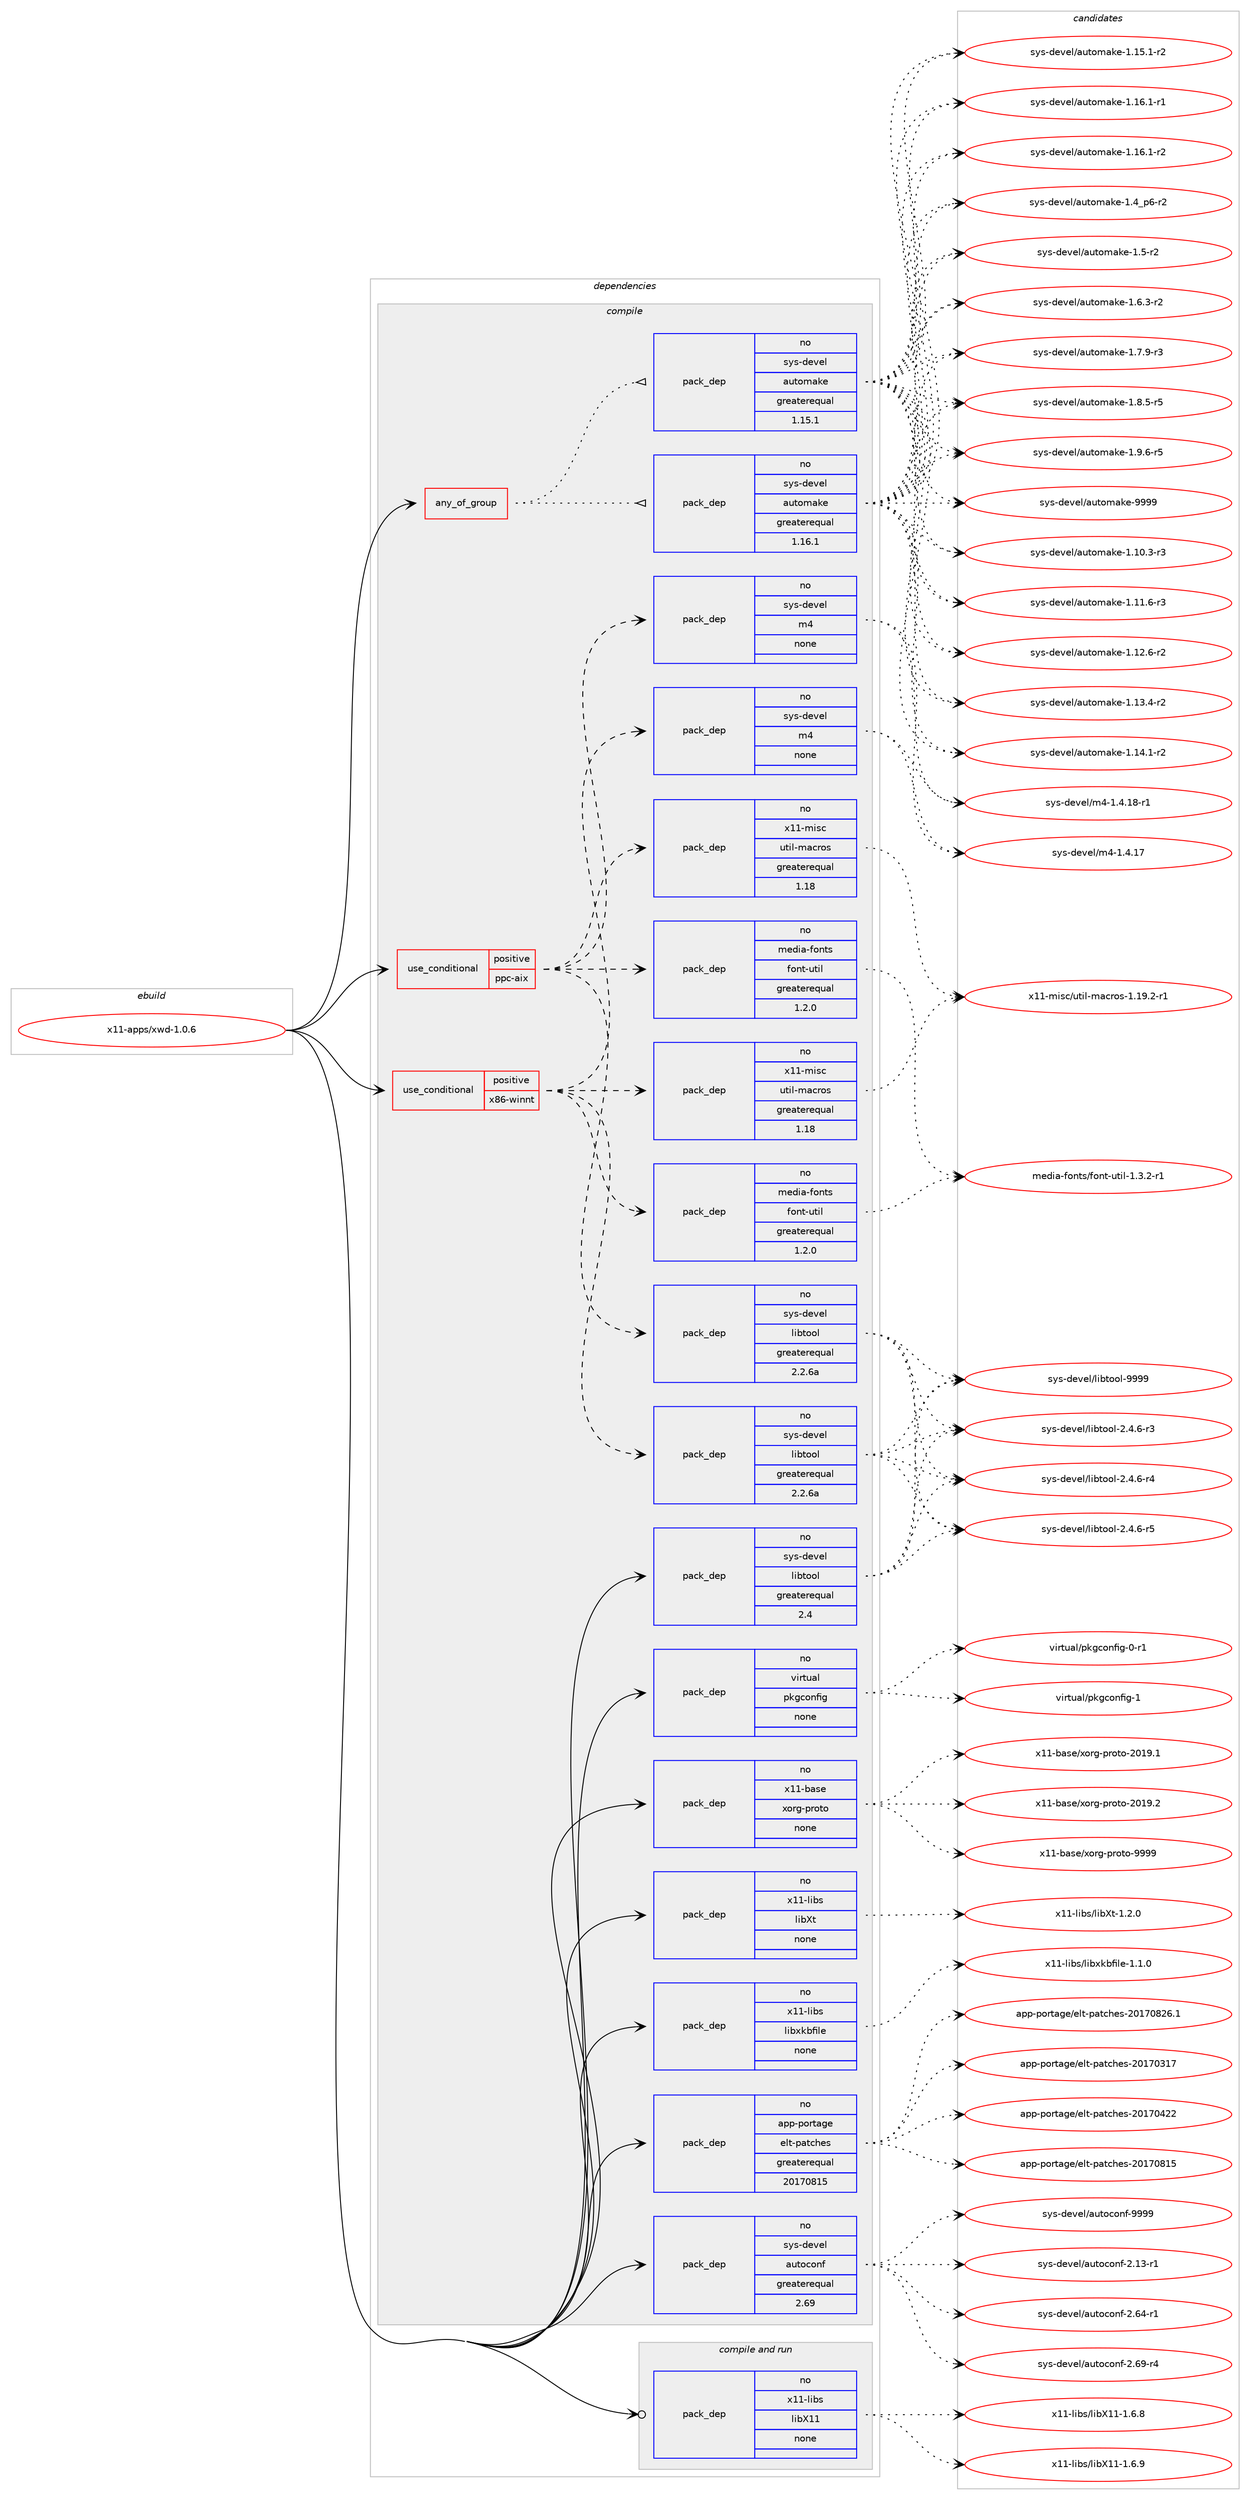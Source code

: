 digraph prolog {

# *************
# Graph options
# *************

newrank=true;
concentrate=true;
compound=true;
graph [rankdir=LR,fontname=Helvetica,fontsize=10,ranksep=1.5];#, ranksep=2.5, nodesep=0.2];
edge  [arrowhead=vee];
node  [fontname=Helvetica,fontsize=10];

# **********
# The ebuild
# **********

subgraph cluster_leftcol {
color=gray;
rank=same;
label=<<i>ebuild</i>>;
id [label="x11-apps/xwd-1.0.6", color=red, width=4, href="../x11-apps/xwd-1.0.6.svg"];
}

# ****************
# The dependencies
# ****************

subgraph cluster_midcol {
color=gray;
label=<<i>dependencies</i>>;
subgraph cluster_compile {
fillcolor="#eeeeee";
style=filled;
label=<<i>compile</i>>;
subgraph any15910 {
dependency913502 [label=<<TABLE BORDER="0" CELLBORDER="1" CELLSPACING="0" CELLPADDING="4"><TR><TD CELLPADDING="10">any_of_group</TD></TR></TABLE>>, shape=none, color=red];subgraph pack678052 {
dependency913503 [label=<<TABLE BORDER="0" CELLBORDER="1" CELLSPACING="0" CELLPADDING="4" WIDTH="220"><TR><TD ROWSPAN="6" CELLPADDING="30">pack_dep</TD></TR><TR><TD WIDTH="110">no</TD></TR><TR><TD>sys-devel</TD></TR><TR><TD>automake</TD></TR><TR><TD>greaterequal</TD></TR><TR><TD>1.16.1</TD></TR></TABLE>>, shape=none, color=blue];
}
dependency913502:e -> dependency913503:w [weight=20,style="dotted",arrowhead="oinv"];
subgraph pack678053 {
dependency913504 [label=<<TABLE BORDER="0" CELLBORDER="1" CELLSPACING="0" CELLPADDING="4" WIDTH="220"><TR><TD ROWSPAN="6" CELLPADDING="30">pack_dep</TD></TR><TR><TD WIDTH="110">no</TD></TR><TR><TD>sys-devel</TD></TR><TR><TD>automake</TD></TR><TR><TD>greaterequal</TD></TR><TR><TD>1.15.1</TD></TR></TABLE>>, shape=none, color=blue];
}
dependency913502:e -> dependency913504:w [weight=20,style="dotted",arrowhead="oinv"];
}
id:e -> dependency913502:w [weight=20,style="solid",arrowhead="vee"];
subgraph cond218953 {
dependency913505 [label=<<TABLE BORDER="0" CELLBORDER="1" CELLSPACING="0" CELLPADDING="4"><TR><TD ROWSPAN="3" CELLPADDING="10">use_conditional</TD></TR><TR><TD>positive</TD></TR><TR><TD>ppc-aix</TD></TR></TABLE>>, shape=none, color=red];
subgraph pack678054 {
dependency913506 [label=<<TABLE BORDER="0" CELLBORDER="1" CELLSPACING="0" CELLPADDING="4" WIDTH="220"><TR><TD ROWSPAN="6" CELLPADDING="30">pack_dep</TD></TR><TR><TD WIDTH="110">no</TD></TR><TR><TD>sys-devel</TD></TR><TR><TD>libtool</TD></TR><TR><TD>greaterequal</TD></TR><TR><TD>2.2.6a</TD></TR></TABLE>>, shape=none, color=blue];
}
dependency913505:e -> dependency913506:w [weight=20,style="dashed",arrowhead="vee"];
subgraph pack678055 {
dependency913507 [label=<<TABLE BORDER="0" CELLBORDER="1" CELLSPACING="0" CELLPADDING="4" WIDTH="220"><TR><TD ROWSPAN="6" CELLPADDING="30">pack_dep</TD></TR><TR><TD WIDTH="110">no</TD></TR><TR><TD>sys-devel</TD></TR><TR><TD>m4</TD></TR><TR><TD>none</TD></TR><TR><TD></TD></TR></TABLE>>, shape=none, color=blue];
}
dependency913505:e -> dependency913507:w [weight=20,style="dashed",arrowhead="vee"];
subgraph pack678056 {
dependency913508 [label=<<TABLE BORDER="0" CELLBORDER="1" CELLSPACING="0" CELLPADDING="4" WIDTH="220"><TR><TD ROWSPAN="6" CELLPADDING="30">pack_dep</TD></TR><TR><TD WIDTH="110">no</TD></TR><TR><TD>x11-misc</TD></TR><TR><TD>util-macros</TD></TR><TR><TD>greaterequal</TD></TR><TR><TD>1.18</TD></TR></TABLE>>, shape=none, color=blue];
}
dependency913505:e -> dependency913508:w [weight=20,style="dashed",arrowhead="vee"];
subgraph pack678057 {
dependency913509 [label=<<TABLE BORDER="0" CELLBORDER="1" CELLSPACING="0" CELLPADDING="4" WIDTH="220"><TR><TD ROWSPAN="6" CELLPADDING="30">pack_dep</TD></TR><TR><TD WIDTH="110">no</TD></TR><TR><TD>media-fonts</TD></TR><TR><TD>font-util</TD></TR><TR><TD>greaterequal</TD></TR><TR><TD>1.2.0</TD></TR></TABLE>>, shape=none, color=blue];
}
dependency913505:e -> dependency913509:w [weight=20,style="dashed",arrowhead="vee"];
}
id:e -> dependency913505:w [weight=20,style="solid",arrowhead="vee"];
subgraph cond218954 {
dependency913510 [label=<<TABLE BORDER="0" CELLBORDER="1" CELLSPACING="0" CELLPADDING="4"><TR><TD ROWSPAN="3" CELLPADDING="10">use_conditional</TD></TR><TR><TD>positive</TD></TR><TR><TD>x86-winnt</TD></TR></TABLE>>, shape=none, color=red];
subgraph pack678058 {
dependency913511 [label=<<TABLE BORDER="0" CELLBORDER="1" CELLSPACING="0" CELLPADDING="4" WIDTH="220"><TR><TD ROWSPAN="6" CELLPADDING="30">pack_dep</TD></TR><TR><TD WIDTH="110">no</TD></TR><TR><TD>sys-devel</TD></TR><TR><TD>libtool</TD></TR><TR><TD>greaterequal</TD></TR><TR><TD>2.2.6a</TD></TR></TABLE>>, shape=none, color=blue];
}
dependency913510:e -> dependency913511:w [weight=20,style="dashed",arrowhead="vee"];
subgraph pack678059 {
dependency913512 [label=<<TABLE BORDER="0" CELLBORDER="1" CELLSPACING="0" CELLPADDING="4" WIDTH="220"><TR><TD ROWSPAN="6" CELLPADDING="30">pack_dep</TD></TR><TR><TD WIDTH="110">no</TD></TR><TR><TD>sys-devel</TD></TR><TR><TD>m4</TD></TR><TR><TD>none</TD></TR><TR><TD></TD></TR></TABLE>>, shape=none, color=blue];
}
dependency913510:e -> dependency913512:w [weight=20,style="dashed",arrowhead="vee"];
subgraph pack678060 {
dependency913513 [label=<<TABLE BORDER="0" CELLBORDER="1" CELLSPACING="0" CELLPADDING="4" WIDTH="220"><TR><TD ROWSPAN="6" CELLPADDING="30">pack_dep</TD></TR><TR><TD WIDTH="110">no</TD></TR><TR><TD>x11-misc</TD></TR><TR><TD>util-macros</TD></TR><TR><TD>greaterequal</TD></TR><TR><TD>1.18</TD></TR></TABLE>>, shape=none, color=blue];
}
dependency913510:e -> dependency913513:w [weight=20,style="dashed",arrowhead="vee"];
subgraph pack678061 {
dependency913514 [label=<<TABLE BORDER="0" CELLBORDER="1" CELLSPACING="0" CELLPADDING="4" WIDTH="220"><TR><TD ROWSPAN="6" CELLPADDING="30">pack_dep</TD></TR><TR><TD WIDTH="110">no</TD></TR><TR><TD>media-fonts</TD></TR><TR><TD>font-util</TD></TR><TR><TD>greaterequal</TD></TR><TR><TD>1.2.0</TD></TR></TABLE>>, shape=none, color=blue];
}
dependency913510:e -> dependency913514:w [weight=20,style="dashed",arrowhead="vee"];
}
id:e -> dependency913510:w [weight=20,style="solid",arrowhead="vee"];
subgraph pack678062 {
dependency913515 [label=<<TABLE BORDER="0" CELLBORDER="1" CELLSPACING="0" CELLPADDING="4" WIDTH="220"><TR><TD ROWSPAN="6" CELLPADDING="30">pack_dep</TD></TR><TR><TD WIDTH="110">no</TD></TR><TR><TD>app-portage</TD></TR><TR><TD>elt-patches</TD></TR><TR><TD>greaterequal</TD></TR><TR><TD>20170815</TD></TR></TABLE>>, shape=none, color=blue];
}
id:e -> dependency913515:w [weight=20,style="solid",arrowhead="vee"];
subgraph pack678063 {
dependency913516 [label=<<TABLE BORDER="0" CELLBORDER="1" CELLSPACING="0" CELLPADDING="4" WIDTH="220"><TR><TD ROWSPAN="6" CELLPADDING="30">pack_dep</TD></TR><TR><TD WIDTH="110">no</TD></TR><TR><TD>sys-devel</TD></TR><TR><TD>autoconf</TD></TR><TR><TD>greaterequal</TD></TR><TR><TD>2.69</TD></TR></TABLE>>, shape=none, color=blue];
}
id:e -> dependency913516:w [weight=20,style="solid",arrowhead="vee"];
subgraph pack678064 {
dependency913517 [label=<<TABLE BORDER="0" CELLBORDER="1" CELLSPACING="0" CELLPADDING="4" WIDTH="220"><TR><TD ROWSPAN="6" CELLPADDING="30">pack_dep</TD></TR><TR><TD WIDTH="110">no</TD></TR><TR><TD>sys-devel</TD></TR><TR><TD>libtool</TD></TR><TR><TD>greaterequal</TD></TR><TR><TD>2.4</TD></TR></TABLE>>, shape=none, color=blue];
}
id:e -> dependency913517:w [weight=20,style="solid",arrowhead="vee"];
subgraph pack678065 {
dependency913518 [label=<<TABLE BORDER="0" CELLBORDER="1" CELLSPACING="0" CELLPADDING="4" WIDTH="220"><TR><TD ROWSPAN="6" CELLPADDING="30">pack_dep</TD></TR><TR><TD WIDTH="110">no</TD></TR><TR><TD>virtual</TD></TR><TR><TD>pkgconfig</TD></TR><TR><TD>none</TD></TR><TR><TD></TD></TR></TABLE>>, shape=none, color=blue];
}
id:e -> dependency913518:w [weight=20,style="solid",arrowhead="vee"];
subgraph pack678066 {
dependency913519 [label=<<TABLE BORDER="0" CELLBORDER="1" CELLSPACING="0" CELLPADDING="4" WIDTH="220"><TR><TD ROWSPAN="6" CELLPADDING="30">pack_dep</TD></TR><TR><TD WIDTH="110">no</TD></TR><TR><TD>x11-base</TD></TR><TR><TD>xorg-proto</TD></TR><TR><TD>none</TD></TR><TR><TD></TD></TR></TABLE>>, shape=none, color=blue];
}
id:e -> dependency913519:w [weight=20,style="solid",arrowhead="vee"];
subgraph pack678067 {
dependency913520 [label=<<TABLE BORDER="0" CELLBORDER="1" CELLSPACING="0" CELLPADDING="4" WIDTH="220"><TR><TD ROWSPAN="6" CELLPADDING="30">pack_dep</TD></TR><TR><TD WIDTH="110">no</TD></TR><TR><TD>x11-libs</TD></TR><TR><TD>libXt</TD></TR><TR><TD>none</TD></TR><TR><TD></TD></TR></TABLE>>, shape=none, color=blue];
}
id:e -> dependency913520:w [weight=20,style="solid",arrowhead="vee"];
subgraph pack678068 {
dependency913521 [label=<<TABLE BORDER="0" CELLBORDER="1" CELLSPACING="0" CELLPADDING="4" WIDTH="220"><TR><TD ROWSPAN="6" CELLPADDING="30">pack_dep</TD></TR><TR><TD WIDTH="110">no</TD></TR><TR><TD>x11-libs</TD></TR><TR><TD>libxkbfile</TD></TR><TR><TD>none</TD></TR><TR><TD></TD></TR></TABLE>>, shape=none, color=blue];
}
id:e -> dependency913521:w [weight=20,style="solid",arrowhead="vee"];
}
subgraph cluster_compileandrun {
fillcolor="#eeeeee";
style=filled;
label=<<i>compile and run</i>>;
subgraph pack678069 {
dependency913522 [label=<<TABLE BORDER="0" CELLBORDER="1" CELLSPACING="0" CELLPADDING="4" WIDTH="220"><TR><TD ROWSPAN="6" CELLPADDING="30">pack_dep</TD></TR><TR><TD WIDTH="110">no</TD></TR><TR><TD>x11-libs</TD></TR><TR><TD>libX11</TD></TR><TR><TD>none</TD></TR><TR><TD></TD></TR></TABLE>>, shape=none, color=blue];
}
id:e -> dependency913522:w [weight=20,style="solid",arrowhead="odotvee"];
}
subgraph cluster_run {
fillcolor="#eeeeee";
style=filled;
label=<<i>run</i>>;
}
}

# **************
# The candidates
# **************

subgraph cluster_choices {
rank=same;
color=gray;
label=<<i>candidates</i>>;

subgraph choice678052 {
color=black;
nodesep=1;
choice11512111545100101118101108479711711611110997107101454946494846514511451 [label="sys-devel/automake-1.10.3-r3", color=red, width=4,href="../sys-devel/automake-1.10.3-r3.svg"];
choice11512111545100101118101108479711711611110997107101454946494946544511451 [label="sys-devel/automake-1.11.6-r3", color=red, width=4,href="../sys-devel/automake-1.11.6-r3.svg"];
choice11512111545100101118101108479711711611110997107101454946495046544511450 [label="sys-devel/automake-1.12.6-r2", color=red, width=4,href="../sys-devel/automake-1.12.6-r2.svg"];
choice11512111545100101118101108479711711611110997107101454946495146524511450 [label="sys-devel/automake-1.13.4-r2", color=red, width=4,href="../sys-devel/automake-1.13.4-r2.svg"];
choice11512111545100101118101108479711711611110997107101454946495246494511450 [label="sys-devel/automake-1.14.1-r2", color=red, width=4,href="../sys-devel/automake-1.14.1-r2.svg"];
choice11512111545100101118101108479711711611110997107101454946495346494511450 [label="sys-devel/automake-1.15.1-r2", color=red, width=4,href="../sys-devel/automake-1.15.1-r2.svg"];
choice11512111545100101118101108479711711611110997107101454946495446494511449 [label="sys-devel/automake-1.16.1-r1", color=red, width=4,href="../sys-devel/automake-1.16.1-r1.svg"];
choice11512111545100101118101108479711711611110997107101454946495446494511450 [label="sys-devel/automake-1.16.1-r2", color=red, width=4,href="../sys-devel/automake-1.16.1-r2.svg"];
choice115121115451001011181011084797117116111109971071014549465295112544511450 [label="sys-devel/automake-1.4_p6-r2", color=red, width=4,href="../sys-devel/automake-1.4_p6-r2.svg"];
choice11512111545100101118101108479711711611110997107101454946534511450 [label="sys-devel/automake-1.5-r2", color=red, width=4,href="../sys-devel/automake-1.5-r2.svg"];
choice115121115451001011181011084797117116111109971071014549465446514511450 [label="sys-devel/automake-1.6.3-r2", color=red, width=4,href="../sys-devel/automake-1.6.3-r2.svg"];
choice115121115451001011181011084797117116111109971071014549465546574511451 [label="sys-devel/automake-1.7.9-r3", color=red, width=4,href="../sys-devel/automake-1.7.9-r3.svg"];
choice115121115451001011181011084797117116111109971071014549465646534511453 [label="sys-devel/automake-1.8.5-r5", color=red, width=4,href="../sys-devel/automake-1.8.5-r5.svg"];
choice115121115451001011181011084797117116111109971071014549465746544511453 [label="sys-devel/automake-1.9.6-r5", color=red, width=4,href="../sys-devel/automake-1.9.6-r5.svg"];
choice115121115451001011181011084797117116111109971071014557575757 [label="sys-devel/automake-9999", color=red, width=4,href="../sys-devel/automake-9999.svg"];
dependency913503:e -> choice11512111545100101118101108479711711611110997107101454946494846514511451:w [style=dotted,weight="100"];
dependency913503:e -> choice11512111545100101118101108479711711611110997107101454946494946544511451:w [style=dotted,weight="100"];
dependency913503:e -> choice11512111545100101118101108479711711611110997107101454946495046544511450:w [style=dotted,weight="100"];
dependency913503:e -> choice11512111545100101118101108479711711611110997107101454946495146524511450:w [style=dotted,weight="100"];
dependency913503:e -> choice11512111545100101118101108479711711611110997107101454946495246494511450:w [style=dotted,weight="100"];
dependency913503:e -> choice11512111545100101118101108479711711611110997107101454946495346494511450:w [style=dotted,weight="100"];
dependency913503:e -> choice11512111545100101118101108479711711611110997107101454946495446494511449:w [style=dotted,weight="100"];
dependency913503:e -> choice11512111545100101118101108479711711611110997107101454946495446494511450:w [style=dotted,weight="100"];
dependency913503:e -> choice115121115451001011181011084797117116111109971071014549465295112544511450:w [style=dotted,weight="100"];
dependency913503:e -> choice11512111545100101118101108479711711611110997107101454946534511450:w [style=dotted,weight="100"];
dependency913503:e -> choice115121115451001011181011084797117116111109971071014549465446514511450:w [style=dotted,weight="100"];
dependency913503:e -> choice115121115451001011181011084797117116111109971071014549465546574511451:w [style=dotted,weight="100"];
dependency913503:e -> choice115121115451001011181011084797117116111109971071014549465646534511453:w [style=dotted,weight="100"];
dependency913503:e -> choice115121115451001011181011084797117116111109971071014549465746544511453:w [style=dotted,weight="100"];
dependency913503:e -> choice115121115451001011181011084797117116111109971071014557575757:w [style=dotted,weight="100"];
}
subgraph choice678053 {
color=black;
nodesep=1;
choice11512111545100101118101108479711711611110997107101454946494846514511451 [label="sys-devel/automake-1.10.3-r3", color=red, width=4,href="../sys-devel/automake-1.10.3-r3.svg"];
choice11512111545100101118101108479711711611110997107101454946494946544511451 [label="sys-devel/automake-1.11.6-r3", color=red, width=4,href="../sys-devel/automake-1.11.6-r3.svg"];
choice11512111545100101118101108479711711611110997107101454946495046544511450 [label="sys-devel/automake-1.12.6-r2", color=red, width=4,href="../sys-devel/automake-1.12.6-r2.svg"];
choice11512111545100101118101108479711711611110997107101454946495146524511450 [label="sys-devel/automake-1.13.4-r2", color=red, width=4,href="../sys-devel/automake-1.13.4-r2.svg"];
choice11512111545100101118101108479711711611110997107101454946495246494511450 [label="sys-devel/automake-1.14.1-r2", color=red, width=4,href="../sys-devel/automake-1.14.1-r2.svg"];
choice11512111545100101118101108479711711611110997107101454946495346494511450 [label="sys-devel/automake-1.15.1-r2", color=red, width=4,href="../sys-devel/automake-1.15.1-r2.svg"];
choice11512111545100101118101108479711711611110997107101454946495446494511449 [label="sys-devel/automake-1.16.1-r1", color=red, width=4,href="../sys-devel/automake-1.16.1-r1.svg"];
choice11512111545100101118101108479711711611110997107101454946495446494511450 [label="sys-devel/automake-1.16.1-r2", color=red, width=4,href="../sys-devel/automake-1.16.1-r2.svg"];
choice115121115451001011181011084797117116111109971071014549465295112544511450 [label="sys-devel/automake-1.4_p6-r2", color=red, width=4,href="../sys-devel/automake-1.4_p6-r2.svg"];
choice11512111545100101118101108479711711611110997107101454946534511450 [label="sys-devel/automake-1.5-r2", color=red, width=4,href="../sys-devel/automake-1.5-r2.svg"];
choice115121115451001011181011084797117116111109971071014549465446514511450 [label="sys-devel/automake-1.6.3-r2", color=red, width=4,href="../sys-devel/automake-1.6.3-r2.svg"];
choice115121115451001011181011084797117116111109971071014549465546574511451 [label="sys-devel/automake-1.7.9-r3", color=red, width=4,href="../sys-devel/automake-1.7.9-r3.svg"];
choice115121115451001011181011084797117116111109971071014549465646534511453 [label="sys-devel/automake-1.8.5-r5", color=red, width=4,href="../sys-devel/automake-1.8.5-r5.svg"];
choice115121115451001011181011084797117116111109971071014549465746544511453 [label="sys-devel/automake-1.9.6-r5", color=red, width=4,href="../sys-devel/automake-1.9.6-r5.svg"];
choice115121115451001011181011084797117116111109971071014557575757 [label="sys-devel/automake-9999", color=red, width=4,href="../sys-devel/automake-9999.svg"];
dependency913504:e -> choice11512111545100101118101108479711711611110997107101454946494846514511451:w [style=dotted,weight="100"];
dependency913504:e -> choice11512111545100101118101108479711711611110997107101454946494946544511451:w [style=dotted,weight="100"];
dependency913504:e -> choice11512111545100101118101108479711711611110997107101454946495046544511450:w [style=dotted,weight="100"];
dependency913504:e -> choice11512111545100101118101108479711711611110997107101454946495146524511450:w [style=dotted,weight="100"];
dependency913504:e -> choice11512111545100101118101108479711711611110997107101454946495246494511450:w [style=dotted,weight="100"];
dependency913504:e -> choice11512111545100101118101108479711711611110997107101454946495346494511450:w [style=dotted,weight="100"];
dependency913504:e -> choice11512111545100101118101108479711711611110997107101454946495446494511449:w [style=dotted,weight="100"];
dependency913504:e -> choice11512111545100101118101108479711711611110997107101454946495446494511450:w [style=dotted,weight="100"];
dependency913504:e -> choice115121115451001011181011084797117116111109971071014549465295112544511450:w [style=dotted,weight="100"];
dependency913504:e -> choice11512111545100101118101108479711711611110997107101454946534511450:w [style=dotted,weight="100"];
dependency913504:e -> choice115121115451001011181011084797117116111109971071014549465446514511450:w [style=dotted,weight="100"];
dependency913504:e -> choice115121115451001011181011084797117116111109971071014549465546574511451:w [style=dotted,weight="100"];
dependency913504:e -> choice115121115451001011181011084797117116111109971071014549465646534511453:w [style=dotted,weight="100"];
dependency913504:e -> choice115121115451001011181011084797117116111109971071014549465746544511453:w [style=dotted,weight="100"];
dependency913504:e -> choice115121115451001011181011084797117116111109971071014557575757:w [style=dotted,weight="100"];
}
subgraph choice678054 {
color=black;
nodesep=1;
choice1151211154510010111810110847108105981161111111084550465246544511451 [label="sys-devel/libtool-2.4.6-r3", color=red, width=4,href="../sys-devel/libtool-2.4.6-r3.svg"];
choice1151211154510010111810110847108105981161111111084550465246544511452 [label="sys-devel/libtool-2.4.6-r4", color=red, width=4,href="../sys-devel/libtool-2.4.6-r4.svg"];
choice1151211154510010111810110847108105981161111111084550465246544511453 [label="sys-devel/libtool-2.4.6-r5", color=red, width=4,href="../sys-devel/libtool-2.4.6-r5.svg"];
choice1151211154510010111810110847108105981161111111084557575757 [label="sys-devel/libtool-9999", color=red, width=4,href="../sys-devel/libtool-9999.svg"];
dependency913506:e -> choice1151211154510010111810110847108105981161111111084550465246544511451:w [style=dotted,weight="100"];
dependency913506:e -> choice1151211154510010111810110847108105981161111111084550465246544511452:w [style=dotted,weight="100"];
dependency913506:e -> choice1151211154510010111810110847108105981161111111084550465246544511453:w [style=dotted,weight="100"];
dependency913506:e -> choice1151211154510010111810110847108105981161111111084557575757:w [style=dotted,weight="100"];
}
subgraph choice678055 {
color=black;
nodesep=1;
choice11512111545100101118101108471095245494652464955 [label="sys-devel/m4-1.4.17", color=red, width=4,href="../sys-devel/m4-1.4.17.svg"];
choice115121115451001011181011084710952454946524649564511449 [label="sys-devel/m4-1.4.18-r1", color=red, width=4,href="../sys-devel/m4-1.4.18-r1.svg"];
dependency913507:e -> choice11512111545100101118101108471095245494652464955:w [style=dotted,weight="100"];
dependency913507:e -> choice115121115451001011181011084710952454946524649564511449:w [style=dotted,weight="100"];
}
subgraph choice678056 {
color=black;
nodesep=1;
choice1204949451091051159947117116105108451099799114111115454946495746504511449 [label="x11-misc/util-macros-1.19.2-r1", color=red, width=4,href="../x11-misc/util-macros-1.19.2-r1.svg"];
dependency913508:e -> choice1204949451091051159947117116105108451099799114111115454946495746504511449:w [style=dotted,weight="100"];
}
subgraph choice678057 {
color=black;
nodesep=1;
choice109101100105974510211111011611547102111110116451171161051084549465146504511449 [label="media-fonts/font-util-1.3.2-r1", color=red, width=4,href="../media-fonts/font-util-1.3.2-r1.svg"];
dependency913509:e -> choice109101100105974510211111011611547102111110116451171161051084549465146504511449:w [style=dotted,weight="100"];
}
subgraph choice678058 {
color=black;
nodesep=1;
choice1151211154510010111810110847108105981161111111084550465246544511451 [label="sys-devel/libtool-2.4.6-r3", color=red, width=4,href="../sys-devel/libtool-2.4.6-r3.svg"];
choice1151211154510010111810110847108105981161111111084550465246544511452 [label="sys-devel/libtool-2.4.6-r4", color=red, width=4,href="../sys-devel/libtool-2.4.6-r4.svg"];
choice1151211154510010111810110847108105981161111111084550465246544511453 [label="sys-devel/libtool-2.4.6-r5", color=red, width=4,href="../sys-devel/libtool-2.4.6-r5.svg"];
choice1151211154510010111810110847108105981161111111084557575757 [label="sys-devel/libtool-9999", color=red, width=4,href="../sys-devel/libtool-9999.svg"];
dependency913511:e -> choice1151211154510010111810110847108105981161111111084550465246544511451:w [style=dotted,weight="100"];
dependency913511:e -> choice1151211154510010111810110847108105981161111111084550465246544511452:w [style=dotted,weight="100"];
dependency913511:e -> choice1151211154510010111810110847108105981161111111084550465246544511453:w [style=dotted,weight="100"];
dependency913511:e -> choice1151211154510010111810110847108105981161111111084557575757:w [style=dotted,weight="100"];
}
subgraph choice678059 {
color=black;
nodesep=1;
choice11512111545100101118101108471095245494652464955 [label="sys-devel/m4-1.4.17", color=red, width=4,href="../sys-devel/m4-1.4.17.svg"];
choice115121115451001011181011084710952454946524649564511449 [label="sys-devel/m4-1.4.18-r1", color=red, width=4,href="../sys-devel/m4-1.4.18-r1.svg"];
dependency913512:e -> choice11512111545100101118101108471095245494652464955:w [style=dotted,weight="100"];
dependency913512:e -> choice115121115451001011181011084710952454946524649564511449:w [style=dotted,weight="100"];
}
subgraph choice678060 {
color=black;
nodesep=1;
choice1204949451091051159947117116105108451099799114111115454946495746504511449 [label="x11-misc/util-macros-1.19.2-r1", color=red, width=4,href="../x11-misc/util-macros-1.19.2-r1.svg"];
dependency913513:e -> choice1204949451091051159947117116105108451099799114111115454946495746504511449:w [style=dotted,weight="100"];
}
subgraph choice678061 {
color=black;
nodesep=1;
choice109101100105974510211111011611547102111110116451171161051084549465146504511449 [label="media-fonts/font-util-1.3.2-r1", color=red, width=4,href="../media-fonts/font-util-1.3.2-r1.svg"];
dependency913514:e -> choice109101100105974510211111011611547102111110116451171161051084549465146504511449:w [style=dotted,weight="100"];
}
subgraph choice678062 {
color=black;
nodesep=1;
choice97112112451121111141169710310147101108116451129711699104101115455048495548514955 [label="app-portage/elt-patches-20170317", color=red, width=4,href="../app-portage/elt-patches-20170317.svg"];
choice97112112451121111141169710310147101108116451129711699104101115455048495548525050 [label="app-portage/elt-patches-20170422", color=red, width=4,href="../app-portage/elt-patches-20170422.svg"];
choice97112112451121111141169710310147101108116451129711699104101115455048495548564953 [label="app-portage/elt-patches-20170815", color=red, width=4,href="../app-portage/elt-patches-20170815.svg"];
choice971121124511211111411697103101471011081164511297116991041011154550484955485650544649 [label="app-portage/elt-patches-20170826.1", color=red, width=4,href="../app-portage/elt-patches-20170826.1.svg"];
dependency913515:e -> choice97112112451121111141169710310147101108116451129711699104101115455048495548514955:w [style=dotted,weight="100"];
dependency913515:e -> choice97112112451121111141169710310147101108116451129711699104101115455048495548525050:w [style=dotted,weight="100"];
dependency913515:e -> choice97112112451121111141169710310147101108116451129711699104101115455048495548564953:w [style=dotted,weight="100"];
dependency913515:e -> choice971121124511211111411697103101471011081164511297116991041011154550484955485650544649:w [style=dotted,weight="100"];
}
subgraph choice678063 {
color=black;
nodesep=1;
choice1151211154510010111810110847971171161119911111010245504649514511449 [label="sys-devel/autoconf-2.13-r1", color=red, width=4,href="../sys-devel/autoconf-2.13-r1.svg"];
choice1151211154510010111810110847971171161119911111010245504654524511449 [label="sys-devel/autoconf-2.64-r1", color=red, width=4,href="../sys-devel/autoconf-2.64-r1.svg"];
choice1151211154510010111810110847971171161119911111010245504654574511452 [label="sys-devel/autoconf-2.69-r4", color=red, width=4,href="../sys-devel/autoconf-2.69-r4.svg"];
choice115121115451001011181011084797117116111991111101024557575757 [label="sys-devel/autoconf-9999", color=red, width=4,href="../sys-devel/autoconf-9999.svg"];
dependency913516:e -> choice1151211154510010111810110847971171161119911111010245504649514511449:w [style=dotted,weight="100"];
dependency913516:e -> choice1151211154510010111810110847971171161119911111010245504654524511449:w [style=dotted,weight="100"];
dependency913516:e -> choice1151211154510010111810110847971171161119911111010245504654574511452:w [style=dotted,weight="100"];
dependency913516:e -> choice115121115451001011181011084797117116111991111101024557575757:w [style=dotted,weight="100"];
}
subgraph choice678064 {
color=black;
nodesep=1;
choice1151211154510010111810110847108105981161111111084550465246544511451 [label="sys-devel/libtool-2.4.6-r3", color=red, width=4,href="../sys-devel/libtool-2.4.6-r3.svg"];
choice1151211154510010111810110847108105981161111111084550465246544511452 [label="sys-devel/libtool-2.4.6-r4", color=red, width=4,href="../sys-devel/libtool-2.4.6-r4.svg"];
choice1151211154510010111810110847108105981161111111084550465246544511453 [label="sys-devel/libtool-2.4.6-r5", color=red, width=4,href="../sys-devel/libtool-2.4.6-r5.svg"];
choice1151211154510010111810110847108105981161111111084557575757 [label="sys-devel/libtool-9999", color=red, width=4,href="../sys-devel/libtool-9999.svg"];
dependency913517:e -> choice1151211154510010111810110847108105981161111111084550465246544511451:w [style=dotted,weight="100"];
dependency913517:e -> choice1151211154510010111810110847108105981161111111084550465246544511452:w [style=dotted,weight="100"];
dependency913517:e -> choice1151211154510010111810110847108105981161111111084550465246544511453:w [style=dotted,weight="100"];
dependency913517:e -> choice1151211154510010111810110847108105981161111111084557575757:w [style=dotted,weight="100"];
}
subgraph choice678065 {
color=black;
nodesep=1;
choice11810511411611797108471121071039911111010210510345484511449 [label="virtual/pkgconfig-0-r1", color=red, width=4,href="../virtual/pkgconfig-0-r1.svg"];
choice1181051141161179710847112107103991111101021051034549 [label="virtual/pkgconfig-1", color=red, width=4,href="../virtual/pkgconfig-1.svg"];
dependency913518:e -> choice11810511411611797108471121071039911111010210510345484511449:w [style=dotted,weight="100"];
dependency913518:e -> choice1181051141161179710847112107103991111101021051034549:w [style=dotted,weight="100"];
}
subgraph choice678066 {
color=black;
nodesep=1;
choice1204949459897115101471201111141034511211411111611145504849574649 [label="x11-base/xorg-proto-2019.1", color=red, width=4,href="../x11-base/xorg-proto-2019.1.svg"];
choice1204949459897115101471201111141034511211411111611145504849574650 [label="x11-base/xorg-proto-2019.2", color=red, width=4,href="../x11-base/xorg-proto-2019.2.svg"];
choice120494945989711510147120111114103451121141111161114557575757 [label="x11-base/xorg-proto-9999", color=red, width=4,href="../x11-base/xorg-proto-9999.svg"];
dependency913519:e -> choice1204949459897115101471201111141034511211411111611145504849574649:w [style=dotted,weight="100"];
dependency913519:e -> choice1204949459897115101471201111141034511211411111611145504849574650:w [style=dotted,weight="100"];
dependency913519:e -> choice120494945989711510147120111114103451121141111161114557575757:w [style=dotted,weight="100"];
}
subgraph choice678067 {
color=black;
nodesep=1;
choice12049494510810598115471081059888116454946504648 [label="x11-libs/libXt-1.2.0", color=red, width=4,href="../x11-libs/libXt-1.2.0.svg"];
dependency913520:e -> choice12049494510810598115471081059888116454946504648:w [style=dotted,weight="100"];
}
subgraph choice678068 {
color=black;
nodesep=1;
choice12049494510810598115471081059812010798102105108101454946494648 [label="x11-libs/libxkbfile-1.1.0", color=red, width=4,href="../x11-libs/libxkbfile-1.1.0.svg"];
dependency913521:e -> choice12049494510810598115471081059812010798102105108101454946494648:w [style=dotted,weight="100"];
}
subgraph choice678069 {
color=black;
nodesep=1;
choice120494945108105981154710810598884949454946544656 [label="x11-libs/libX11-1.6.8", color=red, width=4,href="../x11-libs/libX11-1.6.8.svg"];
choice120494945108105981154710810598884949454946544657 [label="x11-libs/libX11-1.6.9", color=red, width=4,href="../x11-libs/libX11-1.6.9.svg"];
dependency913522:e -> choice120494945108105981154710810598884949454946544656:w [style=dotted,weight="100"];
dependency913522:e -> choice120494945108105981154710810598884949454946544657:w [style=dotted,weight="100"];
}
}

}
